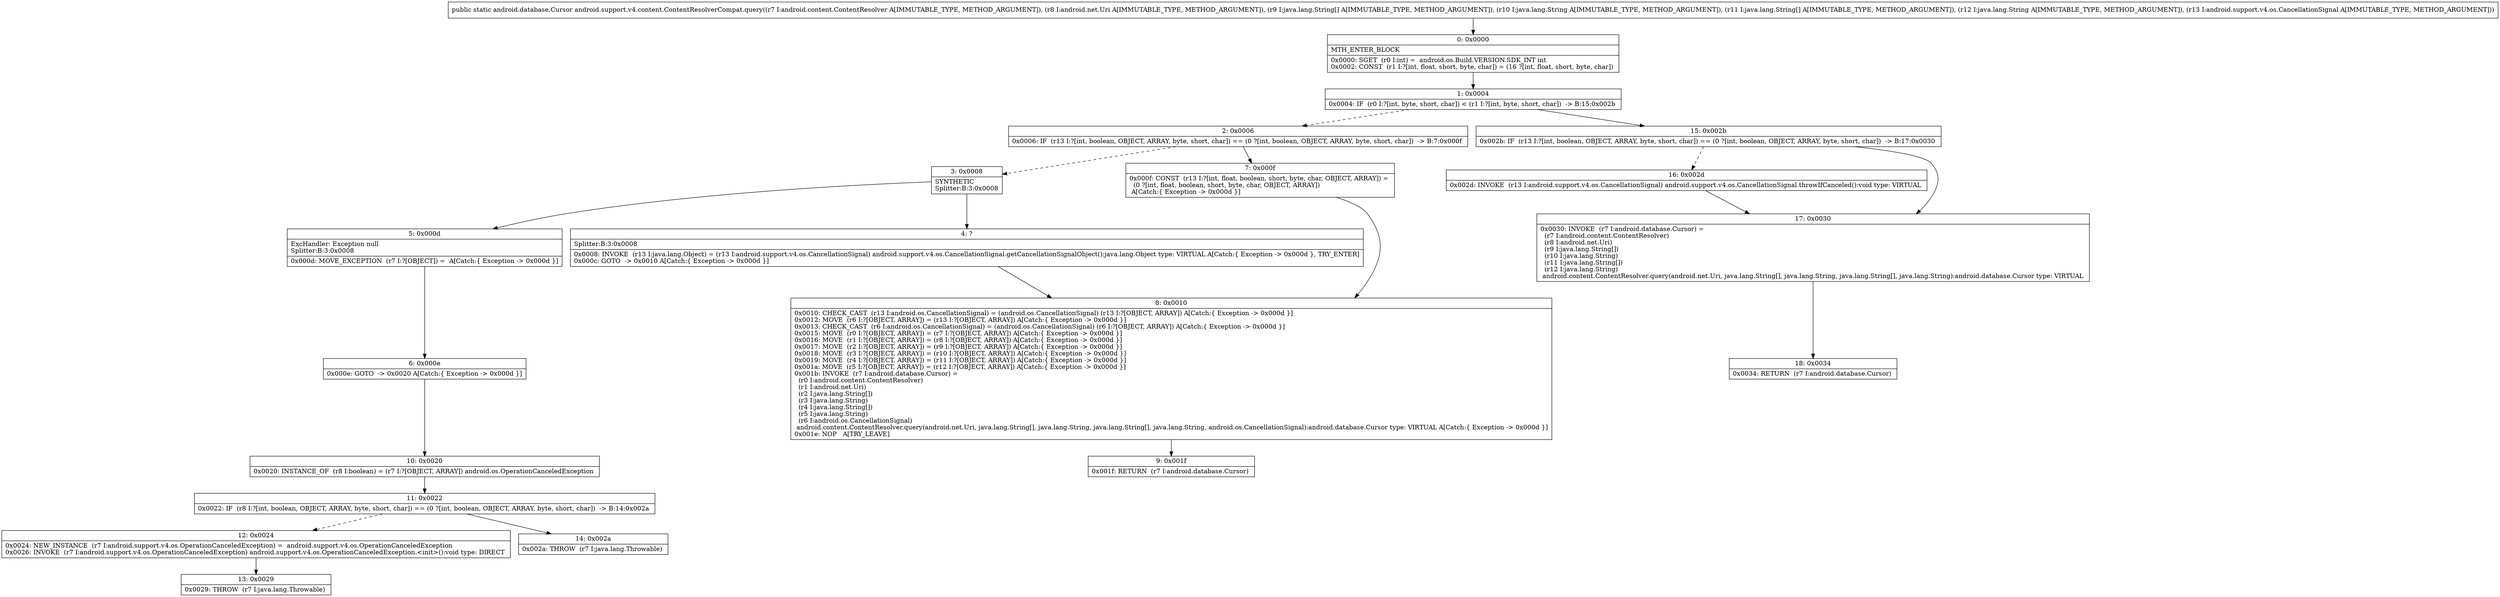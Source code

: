 digraph "CFG forandroid.support.v4.content.ContentResolverCompat.query(Landroid\/content\/ContentResolver;Landroid\/net\/Uri;[Ljava\/lang\/String;Ljava\/lang\/String;[Ljava\/lang\/String;Ljava\/lang\/String;Landroid\/support\/v4\/os\/CancellationSignal;)Landroid\/database\/Cursor;" {
Node_0 [shape=record,label="{0\:\ 0x0000|MTH_ENTER_BLOCK\l|0x0000: SGET  (r0 I:int) =  android.os.Build.VERSION.SDK_INT int \l0x0002: CONST  (r1 I:?[int, float, short, byte, char]) = (16 ?[int, float, short, byte, char]) \l}"];
Node_1 [shape=record,label="{1\:\ 0x0004|0x0004: IF  (r0 I:?[int, byte, short, char]) \< (r1 I:?[int, byte, short, char])  \-\> B:15:0x002b \l}"];
Node_2 [shape=record,label="{2\:\ 0x0006|0x0006: IF  (r13 I:?[int, boolean, OBJECT, ARRAY, byte, short, char]) == (0 ?[int, boolean, OBJECT, ARRAY, byte, short, char])  \-\> B:7:0x000f \l}"];
Node_3 [shape=record,label="{3\:\ 0x0008|SYNTHETIC\lSplitter:B:3:0x0008\l}"];
Node_4 [shape=record,label="{4\:\ ?|Splitter:B:3:0x0008\l|0x0008: INVOKE  (r13 I:java.lang.Object) = (r13 I:android.support.v4.os.CancellationSignal) android.support.v4.os.CancellationSignal.getCancellationSignalObject():java.lang.Object type: VIRTUAL A[Catch:\{ Exception \-\> 0x000d \}, TRY_ENTER]\l0x000c: GOTO  \-\> 0x0010 A[Catch:\{ Exception \-\> 0x000d \}]\l}"];
Node_5 [shape=record,label="{5\:\ 0x000d|ExcHandler: Exception null\lSplitter:B:3:0x0008\l|0x000d: MOVE_EXCEPTION  (r7 I:?[OBJECT]) =  A[Catch:\{ Exception \-\> 0x000d \}]\l}"];
Node_6 [shape=record,label="{6\:\ 0x000e|0x000e: GOTO  \-\> 0x0020 A[Catch:\{ Exception \-\> 0x000d \}]\l}"];
Node_7 [shape=record,label="{7\:\ 0x000f|0x000f: CONST  (r13 I:?[int, float, boolean, short, byte, char, OBJECT, ARRAY]) = \l  (0 ?[int, float, boolean, short, byte, char, OBJECT, ARRAY])\l A[Catch:\{ Exception \-\> 0x000d \}]\l}"];
Node_8 [shape=record,label="{8\:\ 0x0010|0x0010: CHECK_CAST  (r13 I:android.os.CancellationSignal) = (android.os.CancellationSignal) (r13 I:?[OBJECT, ARRAY]) A[Catch:\{ Exception \-\> 0x000d \}]\l0x0012: MOVE  (r6 I:?[OBJECT, ARRAY]) = (r13 I:?[OBJECT, ARRAY]) A[Catch:\{ Exception \-\> 0x000d \}]\l0x0013: CHECK_CAST  (r6 I:android.os.CancellationSignal) = (android.os.CancellationSignal) (r6 I:?[OBJECT, ARRAY]) A[Catch:\{ Exception \-\> 0x000d \}]\l0x0015: MOVE  (r0 I:?[OBJECT, ARRAY]) = (r7 I:?[OBJECT, ARRAY]) A[Catch:\{ Exception \-\> 0x000d \}]\l0x0016: MOVE  (r1 I:?[OBJECT, ARRAY]) = (r8 I:?[OBJECT, ARRAY]) A[Catch:\{ Exception \-\> 0x000d \}]\l0x0017: MOVE  (r2 I:?[OBJECT, ARRAY]) = (r9 I:?[OBJECT, ARRAY]) A[Catch:\{ Exception \-\> 0x000d \}]\l0x0018: MOVE  (r3 I:?[OBJECT, ARRAY]) = (r10 I:?[OBJECT, ARRAY]) A[Catch:\{ Exception \-\> 0x000d \}]\l0x0019: MOVE  (r4 I:?[OBJECT, ARRAY]) = (r11 I:?[OBJECT, ARRAY]) A[Catch:\{ Exception \-\> 0x000d \}]\l0x001a: MOVE  (r5 I:?[OBJECT, ARRAY]) = (r12 I:?[OBJECT, ARRAY]) A[Catch:\{ Exception \-\> 0x000d \}]\l0x001b: INVOKE  (r7 I:android.database.Cursor) = \l  (r0 I:android.content.ContentResolver)\l  (r1 I:android.net.Uri)\l  (r2 I:java.lang.String[])\l  (r3 I:java.lang.String)\l  (r4 I:java.lang.String[])\l  (r5 I:java.lang.String)\l  (r6 I:android.os.CancellationSignal)\l android.content.ContentResolver.query(android.net.Uri, java.lang.String[], java.lang.String, java.lang.String[], java.lang.String, android.os.CancellationSignal):android.database.Cursor type: VIRTUAL A[Catch:\{ Exception \-\> 0x000d \}]\l0x001e: NOP   A[TRY_LEAVE]\l}"];
Node_9 [shape=record,label="{9\:\ 0x001f|0x001f: RETURN  (r7 I:android.database.Cursor) \l}"];
Node_10 [shape=record,label="{10\:\ 0x0020|0x0020: INSTANCE_OF  (r8 I:boolean) = (r7 I:?[OBJECT, ARRAY]) android.os.OperationCanceledException \l}"];
Node_11 [shape=record,label="{11\:\ 0x0022|0x0022: IF  (r8 I:?[int, boolean, OBJECT, ARRAY, byte, short, char]) == (0 ?[int, boolean, OBJECT, ARRAY, byte, short, char])  \-\> B:14:0x002a \l}"];
Node_12 [shape=record,label="{12\:\ 0x0024|0x0024: NEW_INSTANCE  (r7 I:android.support.v4.os.OperationCanceledException) =  android.support.v4.os.OperationCanceledException \l0x0026: INVOKE  (r7 I:android.support.v4.os.OperationCanceledException) android.support.v4.os.OperationCanceledException.\<init\>():void type: DIRECT \l}"];
Node_13 [shape=record,label="{13\:\ 0x0029|0x0029: THROW  (r7 I:java.lang.Throwable) \l}"];
Node_14 [shape=record,label="{14\:\ 0x002a|0x002a: THROW  (r7 I:java.lang.Throwable) \l}"];
Node_15 [shape=record,label="{15\:\ 0x002b|0x002b: IF  (r13 I:?[int, boolean, OBJECT, ARRAY, byte, short, char]) == (0 ?[int, boolean, OBJECT, ARRAY, byte, short, char])  \-\> B:17:0x0030 \l}"];
Node_16 [shape=record,label="{16\:\ 0x002d|0x002d: INVOKE  (r13 I:android.support.v4.os.CancellationSignal) android.support.v4.os.CancellationSignal.throwIfCanceled():void type: VIRTUAL \l}"];
Node_17 [shape=record,label="{17\:\ 0x0030|0x0030: INVOKE  (r7 I:android.database.Cursor) = \l  (r7 I:android.content.ContentResolver)\l  (r8 I:android.net.Uri)\l  (r9 I:java.lang.String[])\l  (r10 I:java.lang.String)\l  (r11 I:java.lang.String[])\l  (r12 I:java.lang.String)\l android.content.ContentResolver.query(android.net.Uri, java.lang.String[], java.lang.String, java.lang.String[], java.lang.String):android.database.Cursor type: VIRTUAL \l}"];
Node_18 [shape=record,label="{18\:\ 0x0034|0x0034: RETURN  (r7 I:android.database.Cursor) \l}"];
MethodNode[shape=record,label="{public static android.database.Cursor android.support.v4.content.ContentResolverCompat.query((r7 I:android.content.ContentResolver A[IMMUTABLE_TYPE, METHOD_ARGUMENT]), (r8 I:android.net.Uri A[IMMUTABLE_TYPE, METHOD_ARGUMENT]), (r9 I:java.lang.String[] A[IMMUTABLE_TYPE, METHOD_ARGUMENT]), (r10 I:java.lang.String A[IMMUTABLE_TYPE, METHOD_ARGUMENT]), (r11 I:java.lang.String[] A[IMMUTABLE_TYPE, METHOD_ARGUMENT]), (r12 I:java.lang.String A[IMMUTABLE_TYPE, METHOD_ARGUMENT]), (r13 I:android.support.v4.os.CancellationSignal A[IMMUTABLE_TYPE, METHOD_ARGUMENT])) }"];
MethodNode -> Node_0;
Node_0 -> Node_1;
Node_1 -> Node_2[style=dashed];
Node_1 -> Node_15;
Node_2 -> Node_3[style=dashed];
Node_2 -> Node_7;
Node_3 -> Node_4;
Node_3 -> Node_5;
Node_4 -> Node_8;
Node_5 -> Node_6;
Node_6 -> Node_10;
Node_7 -> Node_8;
Node_8 -> Node_9;
Node_10 -> Node_11;
Node_11 -> Node_12[style=dashed];
Node_11 -> Node_14;
Node_12 -> Node_13;
Node_15 -> Node_16[style=dashed];
Node_15 -> Node_17;
Node_16 -> Node_17;
Node_17 -> Node_18;
}

